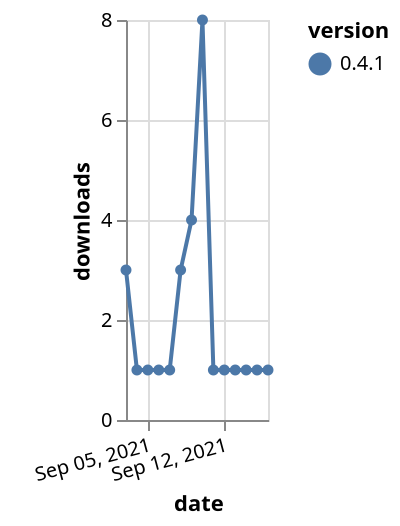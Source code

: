 {"$schema": "https://vega.github.io/schema/vega-lite/v5.json", "description": "A simple bar chart with embedded data.", "data": {"values": [{"date": "2021-09-03", "total": 570, "delta": 3, "version": "0.4.1"}, {"date": "2021-09-04", "total": 571, "delta": 1, "version": "0.4.1"}, {"date": "2021-09-05", "total": 572, "delta": 1, "version": "0.4.1"}, {"date": "2021-09-06", "total": 573, "delta": 1, "version": "0.4.1"}, {"date": "2021-09-07", "total": 574, "delta": 1, "version": "0.4.1"}, {"date": "2021-09-08", "total": 577, "delta": 3, "version": "0.4.1"}, {"date": "2021-09-09", "total": 581, "delta": 4, "version": "0.4.1"}, {"date": "2021-09-10", "total": 589, "delta": 8, "version": "0.4.1"}, {"date": "2021-09-11", "total": 590, "delta": 1, "version": "0.4.1"}, {"date": "2021-09-12", "total": 591, "delta": 1, "version": "0.4.1"}, {"date": "2021-09-13", "total": 592, "delta": 1, "version": "0.4.1"}, {"date": "2021-09-14", "total": 593, "delta": 1, "version": "0.4.1"}, {"date": "2021-09-15", "total": 594, "delta": 1, "version": "0.4.1"}, {"date": "2021-09-16", "total": 595, "delta": 1, "version": "0.4.1"}]}, "width": "container", "mark": {"type": "line", "point": {"filled": true}}, "encoding": {"x": {"field": "date", "type": "temporal", "timeUnit": "yearmonthdate", "title": "date", "axis": {"labelAngle": -15}}, "y": {"field": "delta", "type": "quantitative", "title": "downloads"}, "color": {"field": "version", "type": "nominal"}, "tooltip": {"field": "delta"}}}